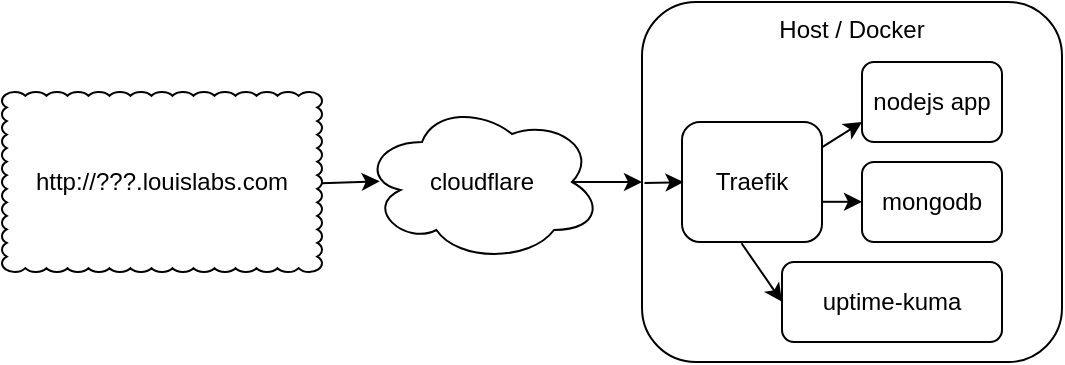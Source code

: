 <mxfile>
    <diagram id="StAiIr05Q3fptfPiH1wn" name="Page-1">
        <mxGraphModel dx="617" dy="554" grid="1" gridSize="10" guides="1" tooltips="1" connect="1" arrows="1" fold="1" page="1" pageScale="1" pageWidth="850" pageHeight="1100" math="0" shadow="0">
            <root>
                <mxCell id="0"/>
                <mxCell id="1" parent="0"/>
                <mxCell id="2" value="cloudflare" style="ellipse;shape=cloud;whiteSpace=wrap;html=1;" vertex="1" parent="1">
                    <mxGeometry x="330" y="240" width="120" height="80" as="geometry"/>
                </mxCell>
                <mxCell id="3" value="http://???.louislabs.com" style="whiteSpace=wrap;html=1;shape=mxgraph.basic.cloud_rect" vertex="1" parent="1">
                    <mxGeometry x="150" y="235" width="160" height="90" as="geometry"/>
                </mxCell>
                <mxCell id="7" value="Host / Docker" style="rounded=1;whiteSpace=wrap;html=1;verticalAlign=top;align=center;" vertex="1" parent="1">
                    <mxGeometry x="470" y="190" width="210" height="180" as="geometry"/>
                </mxCell>
                <mxCell id="6" value="Traefik" style="rounded=1;whiteSpace=wrap;html=1;" vertex="1" parent="1">
                    <mxGeometry x="490" y="250" width="70" height="60" as="geometry"/>
                </mxCell>
                <mxCell id="8" value="nodejs app" style="rounded=1;whiteSpace=wrap;html=1;" vertex="1" parent="1">
                    <mxGeometry x="580" y="220" width="70" height="40" as="geometry"/>
                </mxCell>
                <mxCell id="9" value="mongodb" style="rounded=1;whiteSpace=wrap;html=1;" vertex="1" parent="1">
                    <mxGeometry x="580" y="270" width="70" height="40" as="geometry"/>
                </mxCell>
                <mxCell id="10" value="uptime-kuma" style="rounded=1;whiteSpace=wrap;html=1;" vertex="1" parent="1">
                    <mxGeometry x="540" y="320" width="110" height="40" as="geometry"/>
                </mxCell>
                <mxCell id="11" value="" style="endArrow=classic;html=1;exitX=0.998;exitY=0.507;exitDx=0;exitDy=0;exitPerimeter=0;entryX=0.074;entryY=0.495;entryDx=0;entryDy=0;entryPerimeter=0;" edge="1" parent="1" source="3" target="2">
                    <mxGeometry width="50" height="50" relative="1" as="geometry">
                        <mxPoint x="290" y="280" as="sourcePoint"/>
                        <mxPoint x="340" y="230" as="targetPoint"/>
                    </mxGeometry>
                </mxCell>
                <mxCell id="13" value="" style="endArrow=classic;html=1;exitX=0.875;exitY=0.5;exitDx=0;exitDy=0;exitPerimeter=0;entryX=0;entryY=0.5;entryDx=0;entryDy=0;" edge="1" parent="1" source="2" target="7">
                    <mxGeometry width="50" height="50" relative="1" as="geometry">
                        <mxPoint x="440.88" y="280.52" as="sourcePoint"/>
                        <mxPoint x="470" y="270" as="targetPoint"/>
                    </mxGeometry>
                </mxCell>
                <mxCell id="14" value="" style="endArrow=classic;html=1;exitX=0.006;exitY=0.503;exitDx=0;exitDy=0;exitPerimeter=0;entryX=0.011;entryY=0.501;entryDx=0;entryDy=0;entryPerimeter=0;" edge="1" parent="1" source="7" target="6">
                    <mxGeometry width="50" height="50" relative="1" as="geometry">
                        <mxPoint x="470" y="310" as="sourcePoint"/>
                        <mxPoint x="520" y="260" as="targetPoint"/>
                    </mxGeometry>
                </mxCell>
                <mxCell id="15" value="" style="endArrow=classic;html=1;entryX=0.011;entryY=0.501;entryDx=0;entryDy=0;entryPerimeter=0;exitX=0.999;exitY=0.211;exitDx=0;exitDy=0;exitPerimeter=0;" edge="1" parent="1" source="6">
                    <mxGeometry width="50" height="50" relative="1" as="geometry">
                        <mxPoint x="560" y="250" as="sourcePoint"/>
                        <mxPoint x="580" y="250" as="targetPoint"/>
                    </mxGeometry>
                </mxCell>
                <mxCell id="16" value="" style="endArrow=classic;html=1;entryX=0.011;entryY=0.501;entryDx=0;entryDy=0;entryPerimeter=0;" edge="1" parent="1">
                    <mxGeometry width="50" height="50" relative="1" as="geometry">
                        <mxPoint x="560" y="289.9" as="sourcePoint"/>
                        <mxPoint x="580" y="289.9" as="targetPoint"/>
                    </mxGeometry>
                </mxCell>
                <mxCell id="17" value="" style="endArrow=classic;html=1;entryX=0.011;entryY=0.501;entryDx=0;entryDy=0;entryPerimeter=0;exitX=0.425;exitY=1.01;exitDx=0;exitDy=0;exitPerimeter=0;" edge="1" parent="1" source="6">
                    <mxGeometry width="50" height="50" relative="1" as="geometry">
                        <mxPoint x="520" y="339.9" as="sourcePoint"/>
                        <mxPoint x="540" y="339.9" as="targetPoint"/>
                    </mxGeometry>
                </mxCell>
            </root>
        </mxGraphModel>
    </diagram>
</mxfile>
